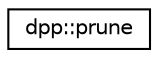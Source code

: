 digraph "Graphical Class Hierarchy"
{
 // INTERACTIVE_SVG=YES
  edge [fontname="Helvetica",fontsize="10",labelfontname="Helvetica",labelfontsize="10"];
  node [fontname="Helvetica",fontsize="10",shape=record];
  rankdir="LR";
  Node1 [label="dpp::prune",height=0.2,width=0.4,color="black", fillcolor="white", style="filled",URL="$structdpp_1_1prune.html",tooltip="Defines a request to count prunable users, or start a prune operation. "];
}
